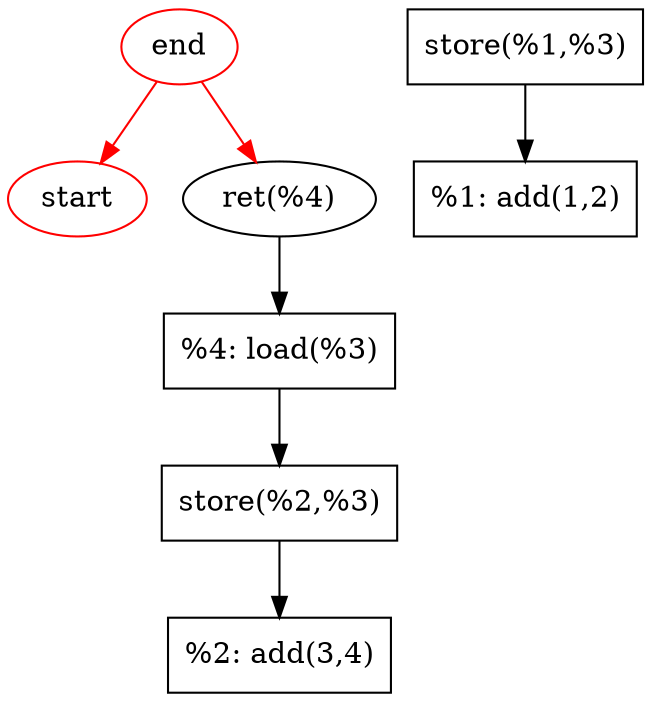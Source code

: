 digraph "foo" {
	start[shape=ellipse, label="start", color=red]
	end[shape=ellipse, label="end", color=red]
	node_0000[shape=record, label="%1: add(1,2)"]
	node_0001[shape=record, label="%2: add(3,4)"]
	node_0003[shape=record, label="store(%1,%3)"]
	node_0004[shape=record, label="store(%2,%3)"]
	node_0005[shape=record, label="%4: load(%3)"]
	node_0006[shape=ellipse, label="ret(%4)"]
	node_0003 -> node_0000 
	node_0004 -> node_0001 
	node_0005 -> node_0004 
	node_0006 -> node_0005 
	end -> start [color=red, weight=100]
	end -> node_0006 [color=red, weight=100]
}
